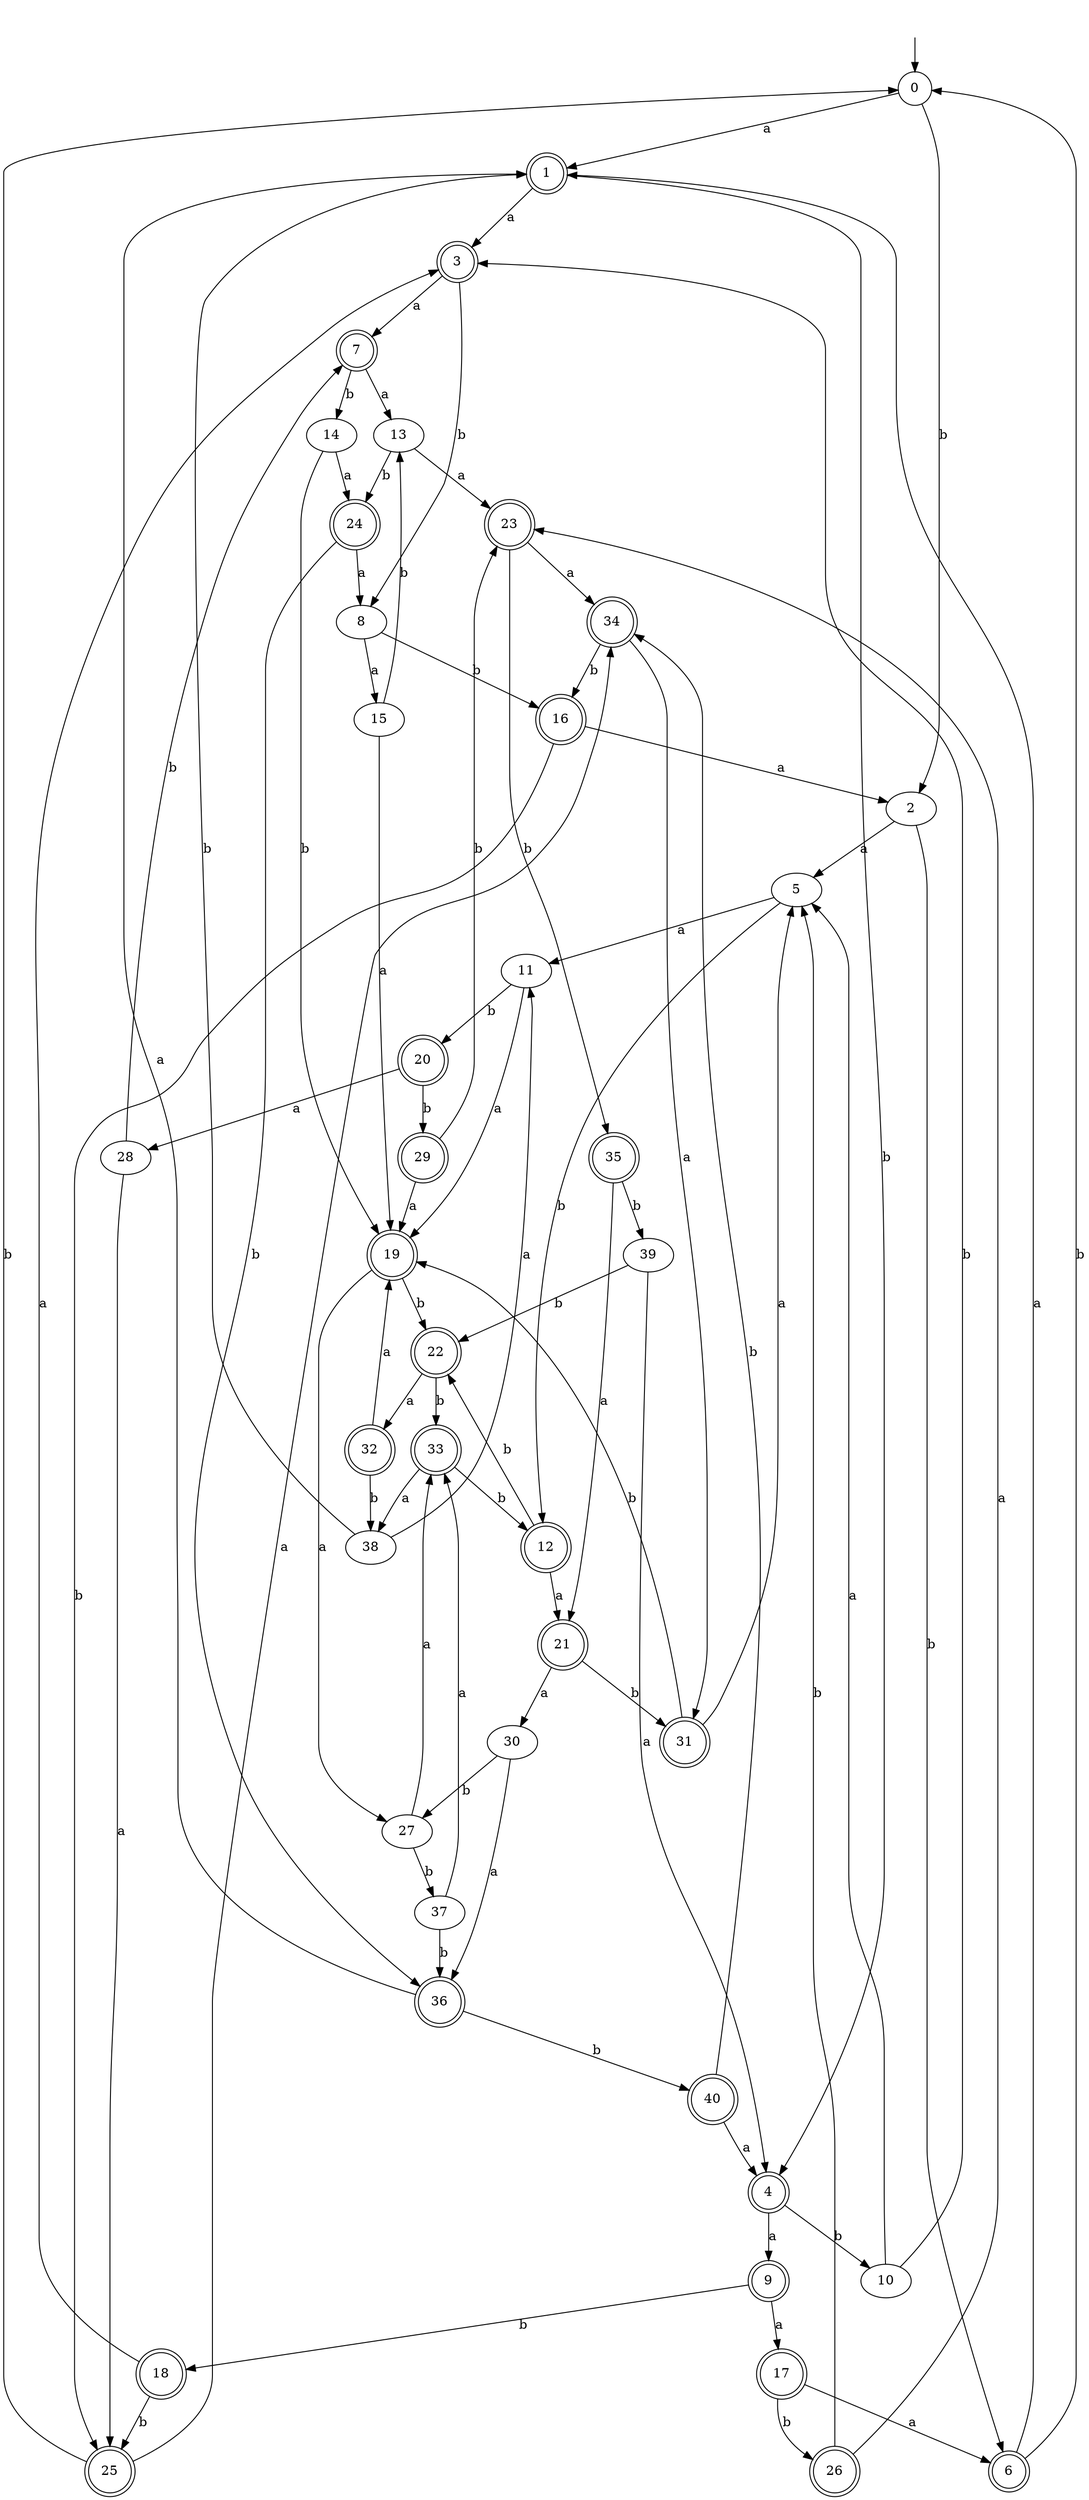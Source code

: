 digraph RandomDFA {
  __start0 [label="", shape=none];
  __start0 -> 0 [label=""];
  0 [shape=circle]
  0 -> 1 [label="a"]
  0 -> 2 [label="b"]
  1 [shape=doublecircle]
  1 -> 3 [label="a"]
  1 -> 4 [label="b"]
  2
  2 -> 5 [label="a"]
  2 -> 6 [label="b"]
  3 [shape=doublecircle]
  3 -> 7 [label="a"]
  3 -> 8 [label="b"]
  4 [shape=doublecircle]
  4 -> 9 [label="a"]
  4 -> 10 [label="b"]
  5
  5 -> 11 [label="a"]
  5 -> 12 [label="b"]
  6 [shape=doublecircle]
  6 -> 1 [label="a"]
  6 -> 0 [label="b"]
  7 [shape=doublecircle]
  7 -> 13 [label="a"]
  7 -> 14 [label="b"]
  8
  8 -> 15 [label="a"]
  8 -> 16 [label="b"]
  9 [shape=doublecircle]
  9 -> 17 [label="a"]
  9 -> 18 [label="b"]
  10
  10 -> 5 [label="a"]
  10 -> 3 [label="b"]
  11
  11 -> 19 [label="a"]
  11 -> 20 [label="b"]
  12 [shape=doublecircle]
  12 -> 21 [label="a"]
  12 -> 22 [label="b"]
  13
  13 -> 23 [label="a"]
  13 -> 24 [label="b"]
  14
  14 -> 24 [label="a"]
  14 -> 19 [label="b"]
  15
  15 -> 19 [label="a"]
  15 -> 13 [label="b"]
  16 [shape=doublecircle]
  16 -> 2 [label="a"]
  16 -> 25 [label="b"]
  17 [shape=doublecircle]
  17 -> 6 [label="a"]
  17 -> 26 [label="b"]
  18 [shape=doublecircle]
  18 -> 3 [label="a"]
  18 -> 25 [label="b"]
  19 [shape=doublecircle]
  19 -> 27 [label="a"]
  19 -> 22 [label="b"]
  20 [shape=doublecircle]
  20 -> 28 [label="a"]
  20 -> 29 [label="b"]
  21 [shape=doublecircle]
  21 -> 30 [label="a"]
  21 -> 31 [label="b"]
  22 [shape=doublecircle]
  22 -> 32 [label="a"]
  22 -> 33 [label="b"]
  23 [shape=doublecircle]
  23 -> 34 [label="a"]
  23 -> 35 [label="b"]
  24 [shape=doublecircle]
  24 -> 8 [label="a"]
  24 -> 36 [label="b"]
  25 [shape=doublecircle]
  25 -> 34 [label="a"]
  25 -> 0 [label="b"]
  26 [shape=doublecircle]
  26 -> 23 [label="a"]
  26 -> 5 [label="b"]
  27
  27 -> 33 [label="a"]
  27 -> 37 [label="b"]
  28
  28 -> 25 [label="a"]
  28 -> 7 [label="b"]
  29 [shape=doublecircle]
  29 -> 19 [label="a"]
  29 -> 23 [label="b"]
  30
  30 -> 36 [label="a"]
  30 -> 27 [label="b"]
  31 [shape=doublecircle]
  31 -> 5 [label="a"]
  31 -> 19 [label="b"]
  32 [shape=doublecircle]
  32 -> 19 [label="a"]
  32 -> 38 [label="b"]
  33 [shape=doublecircle]
  33 -> 38 [label="a"]
  33 -> 12 [label="b"]
  34 [shape=doublecircle]
  34 -> 31 [label="a"]
  34 -> 16 [label="b"]
  35 [shape=doublecircle]
  35 -> 21 [label="a"]
  35 -> 39 [label="b"]
  36 [shape=doublecircle]
  36 -> 1 [label="a"]
  36 -> 40 [label="b"]
  37
  37 -> 33 [label="a"]
  37 -> 36 [label="b"]
  38
  38 -> 11 [label="a"]
  38 -> 1 [label="b"]
  39
  39 -> 4 [label="a"]
  39 -> 22 [label="b"]
  40 [shape=doublecircle]
  40 -> 4 [label="a"]
  40 -> 34 [label="b"]
}
